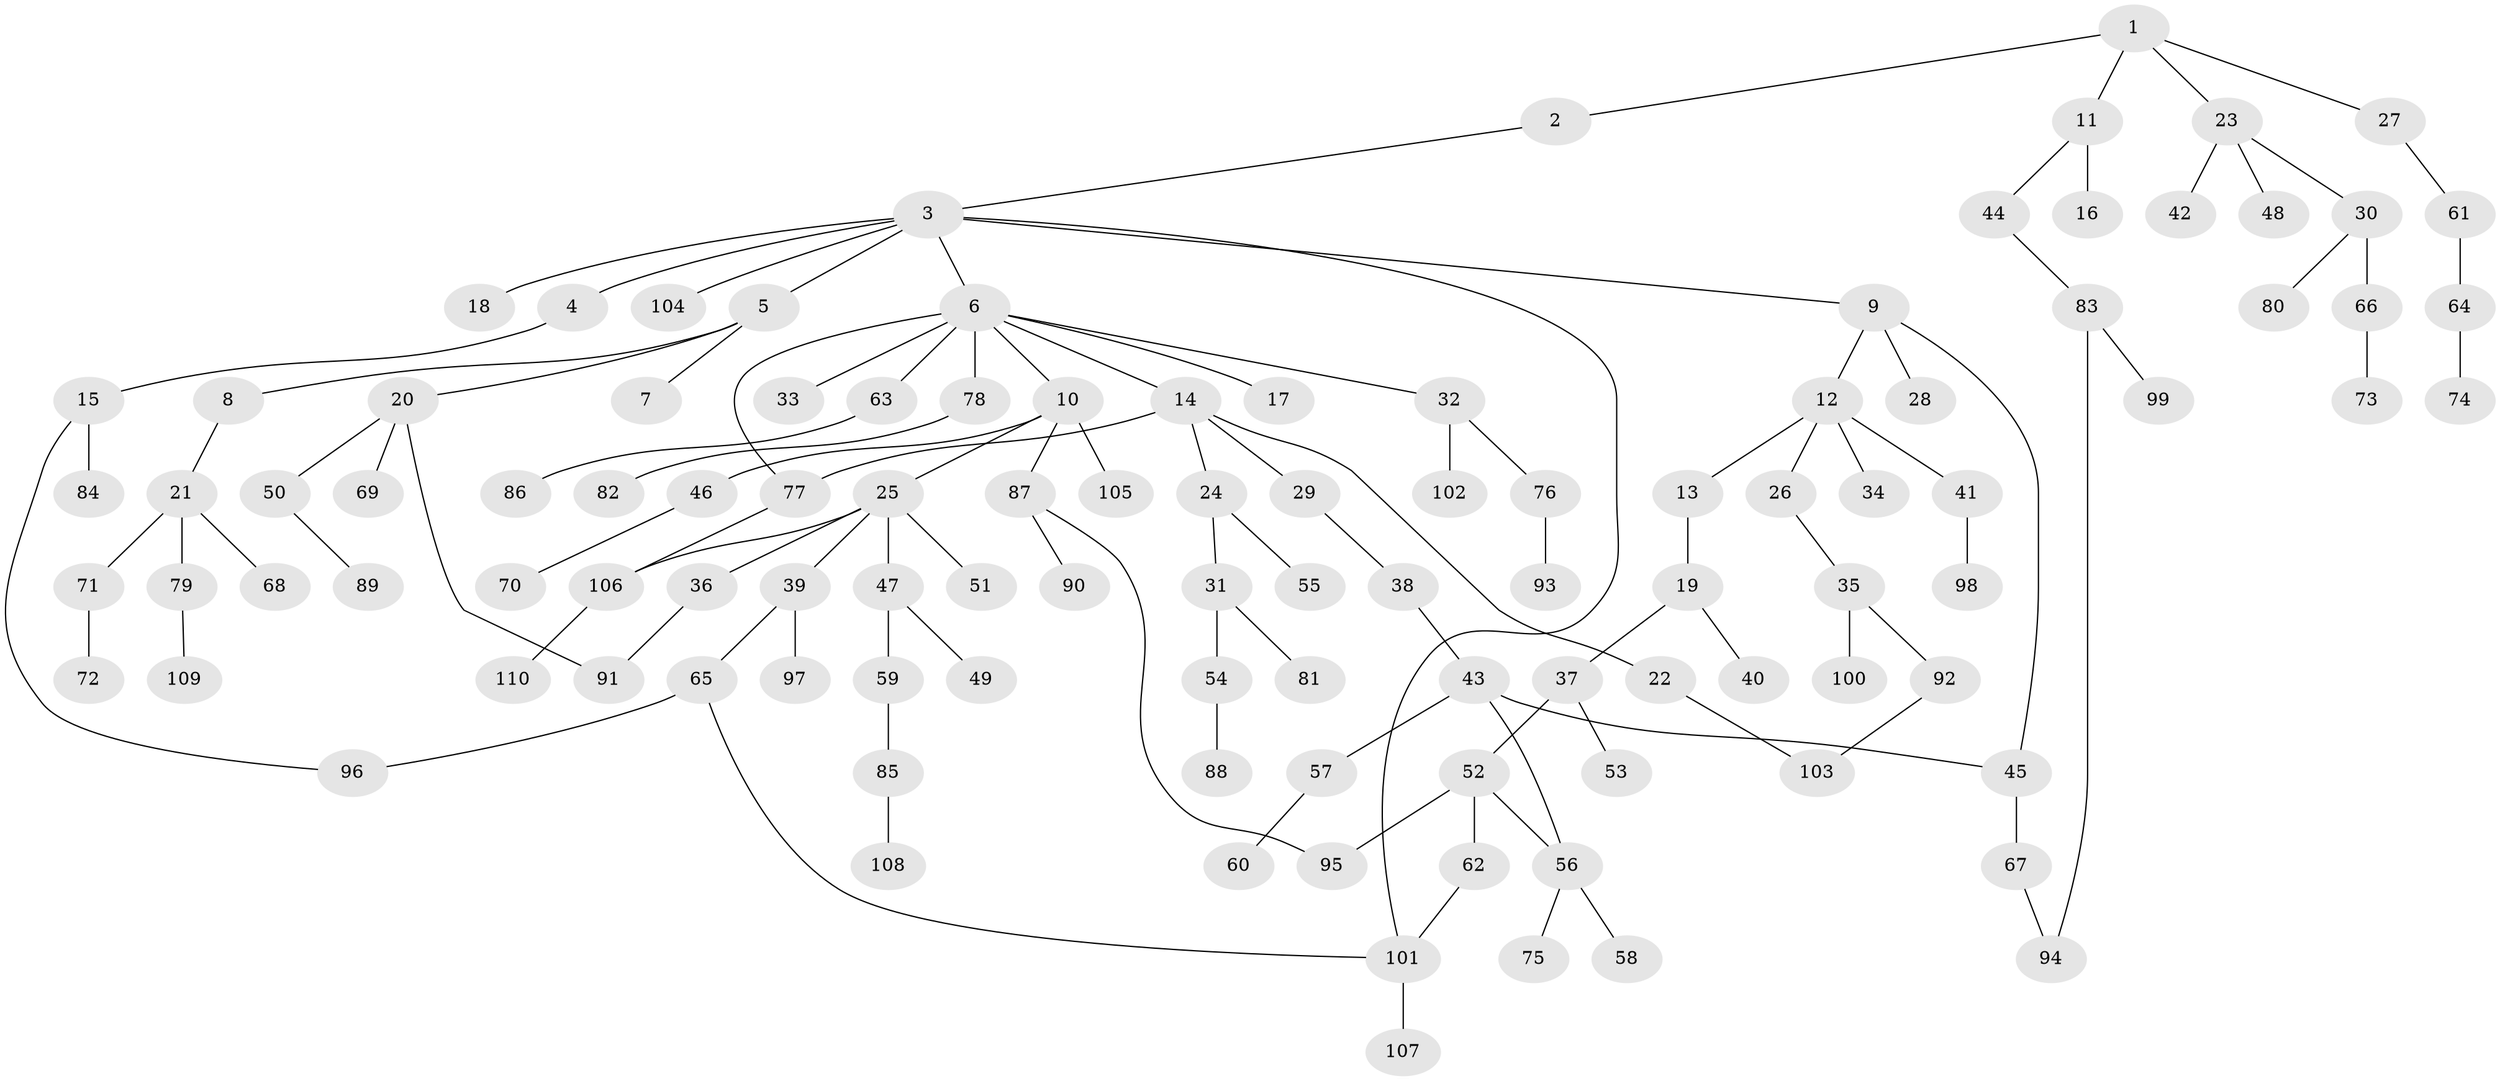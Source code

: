 // coarse degree distribution, {6: 0.014285714285714285, 2: 0.24285714285714285, 7: 0.014285714285714285, 3: 0.11428571428571428, 8: 0.014285714285714285, 4: 0.12857142857142856, 5: 0.04285714285714286, 1: 0.42857142857142855}
// Generated by graph-tools (version 1.1) at 2025/41/03/06/25 10:41:25]
// undirected, 110 vertices, 120 edges
graph export_dot {
graph [start="1"]
  node [color=gray90,style=filled];
  1;
  2;
  3;
  4;
  5;
  6;
  7;
  8;
  9;
  10;
  11;
  12;
  13;
  14;
  15;
  16;
  17;
  18;
  19;
  20;
  21;
  22;
  23;
  24;
  25;
  26;
  27;
  28;
  29;
  30;
  31;
  32;
  33;
  34;
  35;
  36;
  37;
  38;
  39;
  40;
  41;
  42;
  43;
  44;
  45;
  46;
  47;
  48;
  49;
  50;
  51;
  52;
  53;
  54;
  55;
  56;
  57;
  58;
  59;
  60;
  61;
  62;
  63;
  64;
  65;
  66;
  67;
  68;
  69;
  70;
  71;
  72;
  73;
  74;
  75;
  76;
  77;
  78;
  79;
  80;
  81;
  82;
  83;
  84;
  85;
  86;
  87;
  88;
  89;
  90;
  91;
  92;
  93;
  94;
  95;
  96;
  97;
  98;
  99;
  100;
  101;
  102;
  103;
  104;
  105;
  106;
  107;
  108;
  109;
  110;
  1 -- 2;
  1 -- 11;
  1 -- 23;
  1 -- 27;
  2 -- 3;
  3 -- 4;
  3 -- 5;
  3 -- 6;
  3 -- 9;
  3 -- 18;
  3 -- 104;
  3 -- 101;
  4 -- 15;
  5 -- 7;
  5 -- 8;
  5 -- 20;
  6 -- 10;
  6 -- 14;
  6 -- 17;
  6 -- 32;
  6 -- 33;
  6 -- 63;
  6 -- 78;
  6 -- 77;
  8 -- 21;
  9 -- 12;
  9 -- 28;
  9 -- 45;
  10 -- 25;
  10 -- 46;
  10 -- 87;
  10 -- 105;
  11 -- 16;
  11 -- 44;
  12 -- 13;
  12 -- 26;
  12 -- 34;
  12 -- 41;
  13 -- 19;
  14 -- 22;
  14 -- 24;
  14 -- 29;
  14 -- 77;
  15 -- 84;
  15 -- 96;
  19 -- 37;
  19 -- 40;
  20 -- 50;
  20 -- 69;
  20 -- 91;
  21 -- 68;
  21 -- 71;
  21 -- 79;
  22 -- 103;
  23 -- 30;
  23 -- 42;
  23 -- 48;
  24 -- 31;
  24 -- 55;
  25 -- 36;
  25 -- 39;
  25 -- 47;
  25 -- 51;
  25 -- 106;
  26 -- 35;
  27 -- 61;
  29 -- 38;
  30 -- 66;
  30 -- 80;
  31 -- 54;
  31 -- 81;
  32 -- 76;
  32 -- 102;
  35 -- 92;
  35 -- 100;
  36 -- 91;
  37 -- 52;
  37 -- 53;
  38 -- 43;
  39 -- 65;
  39 -- 97;
  41 -- 98;
  43 -- 56;
  43 -- 57;
  43 -- 45;
  44 -- 83;
  45 -- 67;
  46 -- 70;
  47 -- 49;
  47 -- 59;
  50 -- 89;
  52 -- 62;
  52 -- 56;
  52 -- 95;
  54 -- 88;
  56 -- 58;
  56 -- 75;
  57 -- 60;
  59 -- 85;
  61 -- 64;
  62 -- 101;
  63 -- 86;
  64 -- 74;
  65 -- 96;
  65 -- 101;
  66 -- 73;
  67 -- 94;
  71 -- 72;
  76 -- 93;
  77 -- 106;
  78 -- 82;
  79 -- 109;
  83 -- 99;
  83 -- 94;
  85 -- 108;
  87 -- 90;
  87 -- 95;
  92 -- 103;
  101 -- 107;
  106 -- 110;
}

